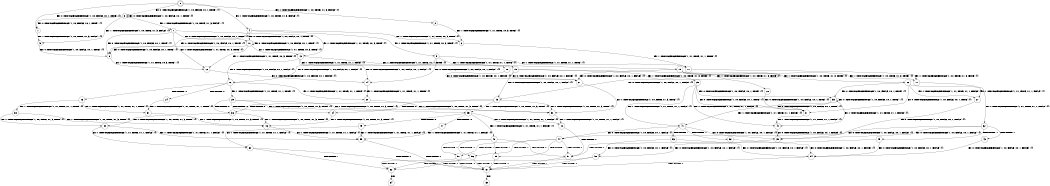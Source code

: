 digraph BCG {
size = "7, 10.5";
center = TRUE;
node [shape = circle];
0 [peripheries = 2];
0 -> 1 [label = "EX !0 !ATOMIC_EXCH_BRANCH (1, +0, FALSE, +0, 1, TRUE) !{}"];
0 -> 2 [label = "EX !1 !ATOMIC_EXCH_BRANCH (1, +0, TRUE, +1, 3, FALSE) !{}"];
0 -> 3 [label = "EX !0 !ATOMIC_EXCH_BRANCH (1, +0, FALSE, +0, 1, TRUE) !{}"];
0 -> 4 [label = "EX !1 !ATOMIC_EXCH_BRANCH (1, +0, TRUE, +1, 3, FALSE) !{}"];
1 -> 5 [label = "EX !1 !ATOMIC_EXCH_BRANCH (1, +0, TRUE, +1, 3, FALSE) !{}"];
2 -> 6 [label = "EX !1 !ATOMIC_EXCH_BRANCH (1, +1, TRUE, +0, 3, TRUE) !{}"];
3 -> 1 [label = "EX !0 !ATOMIC_EXCH_BRANCH (1, +0, FALSE, +0, 1, TRUE) !{}"];
3 -> 5 [label = "EX !1 !ATOMIC_EXCH_BRANCH (1, +0, TRUE, +1, 3, FALSE) !{}"];
3 -> 3 [label = "EX !0 !ATOMIC_EXCH_BRANCH (1, +0, FALSE, +0, 1, TRUE) !{}"];
3 -> 7 [label = "EX !1 !ATOMIC_EXCH_BRANCH (1, +0, TRUE, +1, 3, FALSE) !{}"];
4 -> 6 [label = "EX !1 !ATOMIC_EXCH_BRANCH (1, +1, TRUE, +0, 3, TRUE) !{}"];
4 -> 8 [label = "EX !0 !ATOMIC_EXCH_BRANCH (1, +0, FALSE, +0, 1, TRUE) !{}"];
4 -> 9 [label = "EX !1 !ATOMIC_EXCH_BRANCH (1, +1, TRUE, +0, 3, TRUE) !{}"];
4 -> 10 [label = "EX !0 !ATOMIC_EXCH_BRANCH (1, +0, FALSE, +0, 1, TRUE) !{}"];
5 -> 8 [label = "EX !0 !ATOMIC_EXCH_BRANCH (1, +0, FALSE, +0, 1, TRUE) !{}"];
6 -> 11 [label = "EX !1 !ATOMIC_EXCH_BRANCH (1, +1, TRUE, +1, 1, TRUE) !{}"];
7 -> 8 [label = "EX !0 !ATOMIC_EXCH_BRANCH (1, +0, FALSE, +0, 1, TRUE) !{}"];
7 -> 12 [label = "EX !1 !ATOMIC_EXCH_BRANCH (1, +1, TRUE, +0, 3, TRUE) !{}"];
7 -> 10 [label = "EX !0 !ATOMIC_EXCH_BRANCH (1, +0, FALSE, +0, 1, TRUE) !{}"];
7 -> 13 [label = "EX !1 !ATOMIC_EXCH_BRANCH (1, +1, TRUE, +0, 3, TRUE) !{}"];
8 -> 12 [label = "EX !1 !ATOMIC_EXCH_BRANCH (1, +1, TRUE, +0, 3, TRUE) !{}"];
9 -> 11 [label = "EX !1 !ATOMIC_EXCH_BRANCH (1, +1, TRUE, +1, 1, TRUE) !{}"];
9 -> 14 [label = "EX !0 !ATOMIC_EXCH_BRANCH (1, +0, FALSE, +0, 1, FALSE) !{}"];
9 -> 15 [label = "EX !1 !ATOMIC_EXCH_BRANCH (1, +1, TRUE, +1, 1, TRUE) !{}"];
9 -> 16 [label = "EX !0 !ATOMIC_EXCH_BRANCH (1, +0, FALSE, +0, 1, FALSE) !{}"];
10 -> 8 [label = "EX !0 !ATOMIC_EXCH_BRANCH (1, +0, FALSE, +0, 1, TRUE) !{}"];
10 -> 12 [label = "EX !1 !ATOMIC_EXCH_BRANCH (1, +1, TRUE, +0, 3, TRUE) !{}"];
10 -> 10 [label = "EX !0 !ATOMIC_EXCH_BRANCH (1, +0, FALSE, +0, 1, TRUE) !{}"];
10 -> 13 [label = "EX !1 !ATOMIC_EXCH_BRANCH (1, +1, TRUE, +0, 3, TRUE) !{}"];
11 -> 17 [label = "EX !1 !ATOMIC_EXCH_BRANCH (1, +0, TRUE, +1, 3, TRUE) !{}"];
12 -> 14 [label = "EX !0 !ATOMIC_EXCH_BRANCH (1, +0, FALSE, +0, 1, FALSE) !{}"];
13 -> 14 [label = "EX !0 !ATOMIC_EXCH_BRANCH (1, +0, FALSE, +0, 1, FALSE) !{}"];
13 -> 18 [label = "EX !1 !ATOMIC_EXCH_BRANCH (1, +1, TRUE, +1, 1, TRUE) !{}"];
13 -> 16 [label = "EX !0 !ATOMIC_EXCH_BRANCH (1, +0, FALSE, +0, 1, FALSE) !{}"];
13 -> 19 [label = "EX !1 !ATOMIC_EXCH_BRANCH (1, +1, TRUE, +1, 1, TRUE) !{}"];
14 -> 20 [label = "EX !1 !ATOMIC_EXCH_BRANCH (1, +1, TRUE, +1, 1, TRUE) !{}"];
15 -> 17 [label = "EX !1 !ATOMIC_EXCH_BRANCH (1, +0, TRUE, +1, 3, TRUE) !{}"];
15 -> 21 [label = "EX !0 !ATOMIC_EXCH_BRANCH (1, +0, FALSE, +0, 1, FALSE) !{}"];
15 -> 22 [label = "EX !1 !ATOMIC_EXCH_BRANCH (1, +0, TRUE, +1, 3, TRUE) !{}"];
15 -> 23 [label = "EX !0 !ATOMIC_EXCH_BRANCH (1, +0, FALSE, +0, 1, FALSE) !{}"];
16 -> 20 [label = "EX !1 !ATOMIC_EXCH_BRANCH (1, +1, TRUE, +1, 1, TRUE) !{}"];
16 -> 24 [label = "TERMINATE !0"];
16 -> 25 [label = "EX !1 !ATOMIC_EXCH_BRANCH (1, +1, TRUE, +1, 1, TRUE) !{}"];
16 -> 26 [label = "TERMINATE !0"];
17 -> 27 [label = "EX !1 !ATOMIC_EXCH_BRANCH (1, +1, TRUE, +1, 1, FALSE) !{}"];
18 -> 21 [label = "EX !0 !ATOMIC_EXCH_BRANCH (1, +0, FALSE, +0, 1, FALSE) !{}"];
19 -> 21 [label = "EX !0 !ATOMIC_EXCH_BRANCH (1, +0, FALSE, +0, 1, FALSE) !{}"];
19 -> 28 [label = "EX !1 !ATOMIC_EXCH_BRANCH (1, +0, TRUE, +1, 3, TRUE) !{}"];
19 -> 23 [label = "EX !0 !ATOMIC_EXCH_BRANCH (1, +0, FALSE, +0, 1, FALSE) !{}"];
19 -> 29 [label = "EX !1 !ATOMIC_EXCH_BRANCH (1, +0, TRUE, +1, 3, TRUE) !{}"];
20 -> 30 [label = "EX !1 !ATOMIC_EXCH_BRANCH (1, +0, TRUE, +1, 3, TRUE) !{}"];
21 -> 30 [label = "EX !1 !ATOMIC_EXCH_BRANCH (1, +0, TRUE, +1, 3, TRUE) !{}"];
22 -> 27 [label = "EX !1 !ATOMIC_EXCH_BRANCH (1, +1, TRUE, +1, 1, FALSE) !{}"];
22 -> 31 [label = "EX !0 !ATOMIC_EXCH_BRANCH (1, +0, FALSE, +0, 1, TRUE) !{}"];
22 -> 32 [label = "EX !1 !ATOMIC_EXCH_BRANCH (1, +1, TRUE, +1, 1, FALSE) !{}"];
22 -> 33 [label = "EX !0 !ATOMIC_EXCH_BRANCH (1, +0, FALSE, +0, 1, TRUE) !{}"];
23 -> 30 [label = "EX !1 !ATOMIC_EXCH_BRANCH (1, +0, TRUE, +1, 3, TRUE) !{}"];
23 -> 34 [label = "TERMINATE !0"];
23 -> 35 [label = "EX !1 !ATOMIC_EXCH_BRANCH (1, +0, TRUE, +1, 3, TRUE) !{}"];
23 -> 36 [label = "TERMINATE !0"];
24 -> 37 [label = "EX !1 !ATOMIC_EXCH_BRANCH (1, +1, TRUE, +1, 1, TRUE) !{}"];
25 -> 30 [label = "EX !1 !ATOMIC_EXCH_BRANCH (1, +0, TRUE, +1, 3, TRUE) !{}"];
25 -> 34 [label = "TERMINATE !0"];
25 -> 35 [label = "EX !1 !ATOMIC_EXCH_BRANCH (1, +0, TRUE, +1, 3, TRUE) !{}"];
25 -> 36 [label = "TERMINATE !0"];
26 -> 37 [label = "EX !1 !ATOMIC_EXCH_BRANCH (1, +1, TRUE, +1, 1, TRUE) !{}"];
26 -> 38 [label = "EX !1 !ATOMIC_EXCH_BRANCH (1, +1, TRUE, +1, 1, TRUE) !{}"];
27 -> 39 [label = "EX !0 !ATOMIC_EXCH_BRANCH (1, +0, FALSE, +0, 1, FALSE) !{}"];
28 -> 31 [label = "EX !0 !ATOMIC_EXCH_BRANCH (1, +0, FALSE, +0, 1, TRUE) !{}"];
29 -> 31 [label = "EX !0 !ATOMIC_EXCH_BRANCH (1, +0, FALSE, +0, 1, TRUE) !{}"];
29 -> 40 [label = "EX !1 !ATOMIC_EXCH_BRANCH (1, +1, TRUE, +1, 1, FALSE) !{}"];
29 -> 33 [label = "EX !0 !ATOMIC_EXCH_BRANCH (1, +0, FALSE, +0, 1, TRUE) !{}"];
29 -> 41 [label = "EX !1 !ATOMIC_EXCH_BRANCH (1, +1, TRUE, +1, 1, FALSE) !{}"];
30 -> 42 [label = "EX !1 !ATOMIC_EXCH_BRANCH (1, +1, TRUE, +1, 1, FALSE) !{}"];
31 -> 40 [label = "EX !1 !ATOMIC_EXCH_BRANCH (1, +1, TRUE, +1, 1, FALSE) !{}"];
32 -> 39 [label = "EX !0 !ATOMIC_EXCH_BRANCH (1, +0, FALSE, +0, 1, FALSE) !{}"];
32 -> 43 [label = "TERMINATE !1"];
32 -> 44 [label = "EX !0 !ATOMIC_EXCH_BRANCH (1, +0, FALSE, +0, 1, FALSE) !{}"];
32 -> 45 [label = "TERMINATE !1"];
33 -> 31 [label = "EX !0 !ATOMIC_EXCH_BRANCH (1, +0, FALSE, +0, 1, TRUE) !{}"];
33 -> 40 [label = "EX !1 !ATOMIC_EXCH_BRANCH (1, +1, TRUE, +1, 1, FALSE) !{}"];
33 -> 33 [label = "EX !0 !ATOMIC_EXCH_BRANCH (1, +0, FALSE, +0, 1, TRUE) !{}"];
33 -> 41 [label = "EX !1 !ATOMIC_EXCH_BRANCH (1, +1, TRUE, +1, 1, FALSE) !{}"];
34 -> 46 [label = "EX !1 !ATOMIC_EXCH_BRANCH (1, +0, TRUE, +1, 3, TRUE) !{}"];
35 -> 42 [label = "EX !1 !ATOMIC_EXCH_BRANCH (1, +1, TRUE, +1, 1, FALSE) !{}"];
35 -> 47 [label = "TERMINATE !0"];
35 -> 48 [label = "EX !1 !ATOMIC_EXCH_BRANCH (1, +1, TRUE, +1, 1, FALSE) !{}"];
35 -> 49 [label = "TERMINATE !0"];
36 -> 46 [label = "EX !1 !ATOMIC_EXCH_BRANCH (1, +0, TRUE, +1, 3, TRUE) !{}"];
36 -> 50 [label = "EX !1 !ATOMIC_EXCH_BRANCH (1, +0, TRUE, +1, 3, TRUE) !{}"];
37 -> 46 [label = "EX !1 !ATOMIC_EXCH_BRANCH (1, +0, TRUE, +1, 3, TRUE) !{}"];
38 -> 46 [label = "EX !1 !ATOMIC_EXCH_BRANCH (1, +0, TRUE, +1, 3, TRUE) !{}"];
38 -> 50 [label = "EX !1 !ATOMIC_EXCH_BRANCH (1, +0, TRUE, +1, 3, TRUE) !{}"];
39 -> 51 [label = "TERMINATE !0"];
40 -> 39 [label = "EX !0 !ATOMIC_EXCH_BRANCH (1, +0, FALSE, +0, 1, FALSE) !{}"];
41 -> 39 [label = "EX !0 !ATOMIC_EXCH_BRANCH (1, +0, FALSE, +0, 1, FALSE) !{}"];
41 -> 52 [label = "TERMINATE !1"];
41 -> 44 [label = "EX !0 !ATOMIC_EXCH_BRANCH (1, +0, FALSE, +0, 1, FALSE) !{}"];
41 -> 53 [label = "TERMINATE !1"];
42 -> 51 [label = "TERMINATE !0"];
43 -> 54 [label = "EX !0 !ATOMIC_EXCH_BRANCH (1, +0, FALSE, +0, 1, FALSE) !{}"];
44 -> 51 [label = "TERMINATE !0"];
44 -> 55 [label = "TERMINATE !1"];
44 -> 56 [label = "TERMINATE !0"];
44 -> 57 [label = "TERMINATE !1"];
45 -> 54 [label = "EX !0 !ATOMIC_EXCH_BRANCH (1, +0, FALSE, +0, 1, FALSE) !{}"];
45 -> 58 [label = "EX !0 !ATOMIC_EXCH_BRANCH (1, +0, FALSE, +0, 1, FALSE) !{}"];
46 -> 59 [label = "EX !1 !ATOMIC_EXCH_BRANCH (1, +1, TRUE, +1, 1, FALSE) !{}"];
47 -> 59 [label = "EX !1 !ATOMIC_EXCH_BRANCH (1, +1, TRUE, +1, 1, FALSE) !{}"];
48 -> 51 [label = "TERMINATE !0"];
48 -> 55 [label = "TERMINATE !1"];
48 -> 56 [label = "TERMINATE !0"];
48 -> 57 [label = "TERMINATE !1"];
49 -> 59 [label = "EX !1 !ATOMIC_EXCH_BRANCH (1, +1, TRUE, +1, 1, FALSE) !{}"];
49 -> 60 [label = "EX !1 !ATOMIC_EXCH_BRANCH (1, +1, TRUE, +1, 1, FALSE) !{}"];
50 -> 59 [label = "EX !1 !ATOMIC_EXCH_BRANCH (1, +1, TRUE, +1, 1, FALSE) !{}"];
50 -> 60 [label = "EX !1 !ATOMIC_EXCH_BRANCH (1, +1, TRUE, +1, 1, FALSE) !{}"];
51 -> 61 [label = "TERMINATE !1"];
52 -> 54 [label = "EX !0 !ATOMIC_EXCH_BRANCH (1, +0, FALSE, +0, 1, FALSE) !{}"];
53 -> 54 [label = "EX !0 !ATOMIC_EXCH_BRANCH (1, +0, FALSE, +0, 1, FALSE) !{}"];
53 -> 58 [label = "EX !0 !ATOMIC_EXCH_BRANCH (1, +0, FALSE, +0, 1, FALSE) !{}"];
54 -> 61 [label = "TERMINATE !0"];
55 -> 61 [label = "TERMINATE !0"];
56 -> 61 [label = "TERMINATE !1"];
56 -> 62 [label = "TERMINATE !1"];
57 -> 61 [label = "TERMINATE !0"];
57 -> 62 [label = "TERMINATE !0"];
58 -> 61 [label = "TERMINATE !0"];
58 -> 62 [label = "TERMINATE !0"];
59 -> 61 [label = "TERMINATE !1"];
60 -> 61 [label = "TERMINATE !1"];
60 -> 62 [label = "TERMINATE !1"];
61 -> 63 [label = "exit"];
62 -> 64 [label = "exit"];
}

